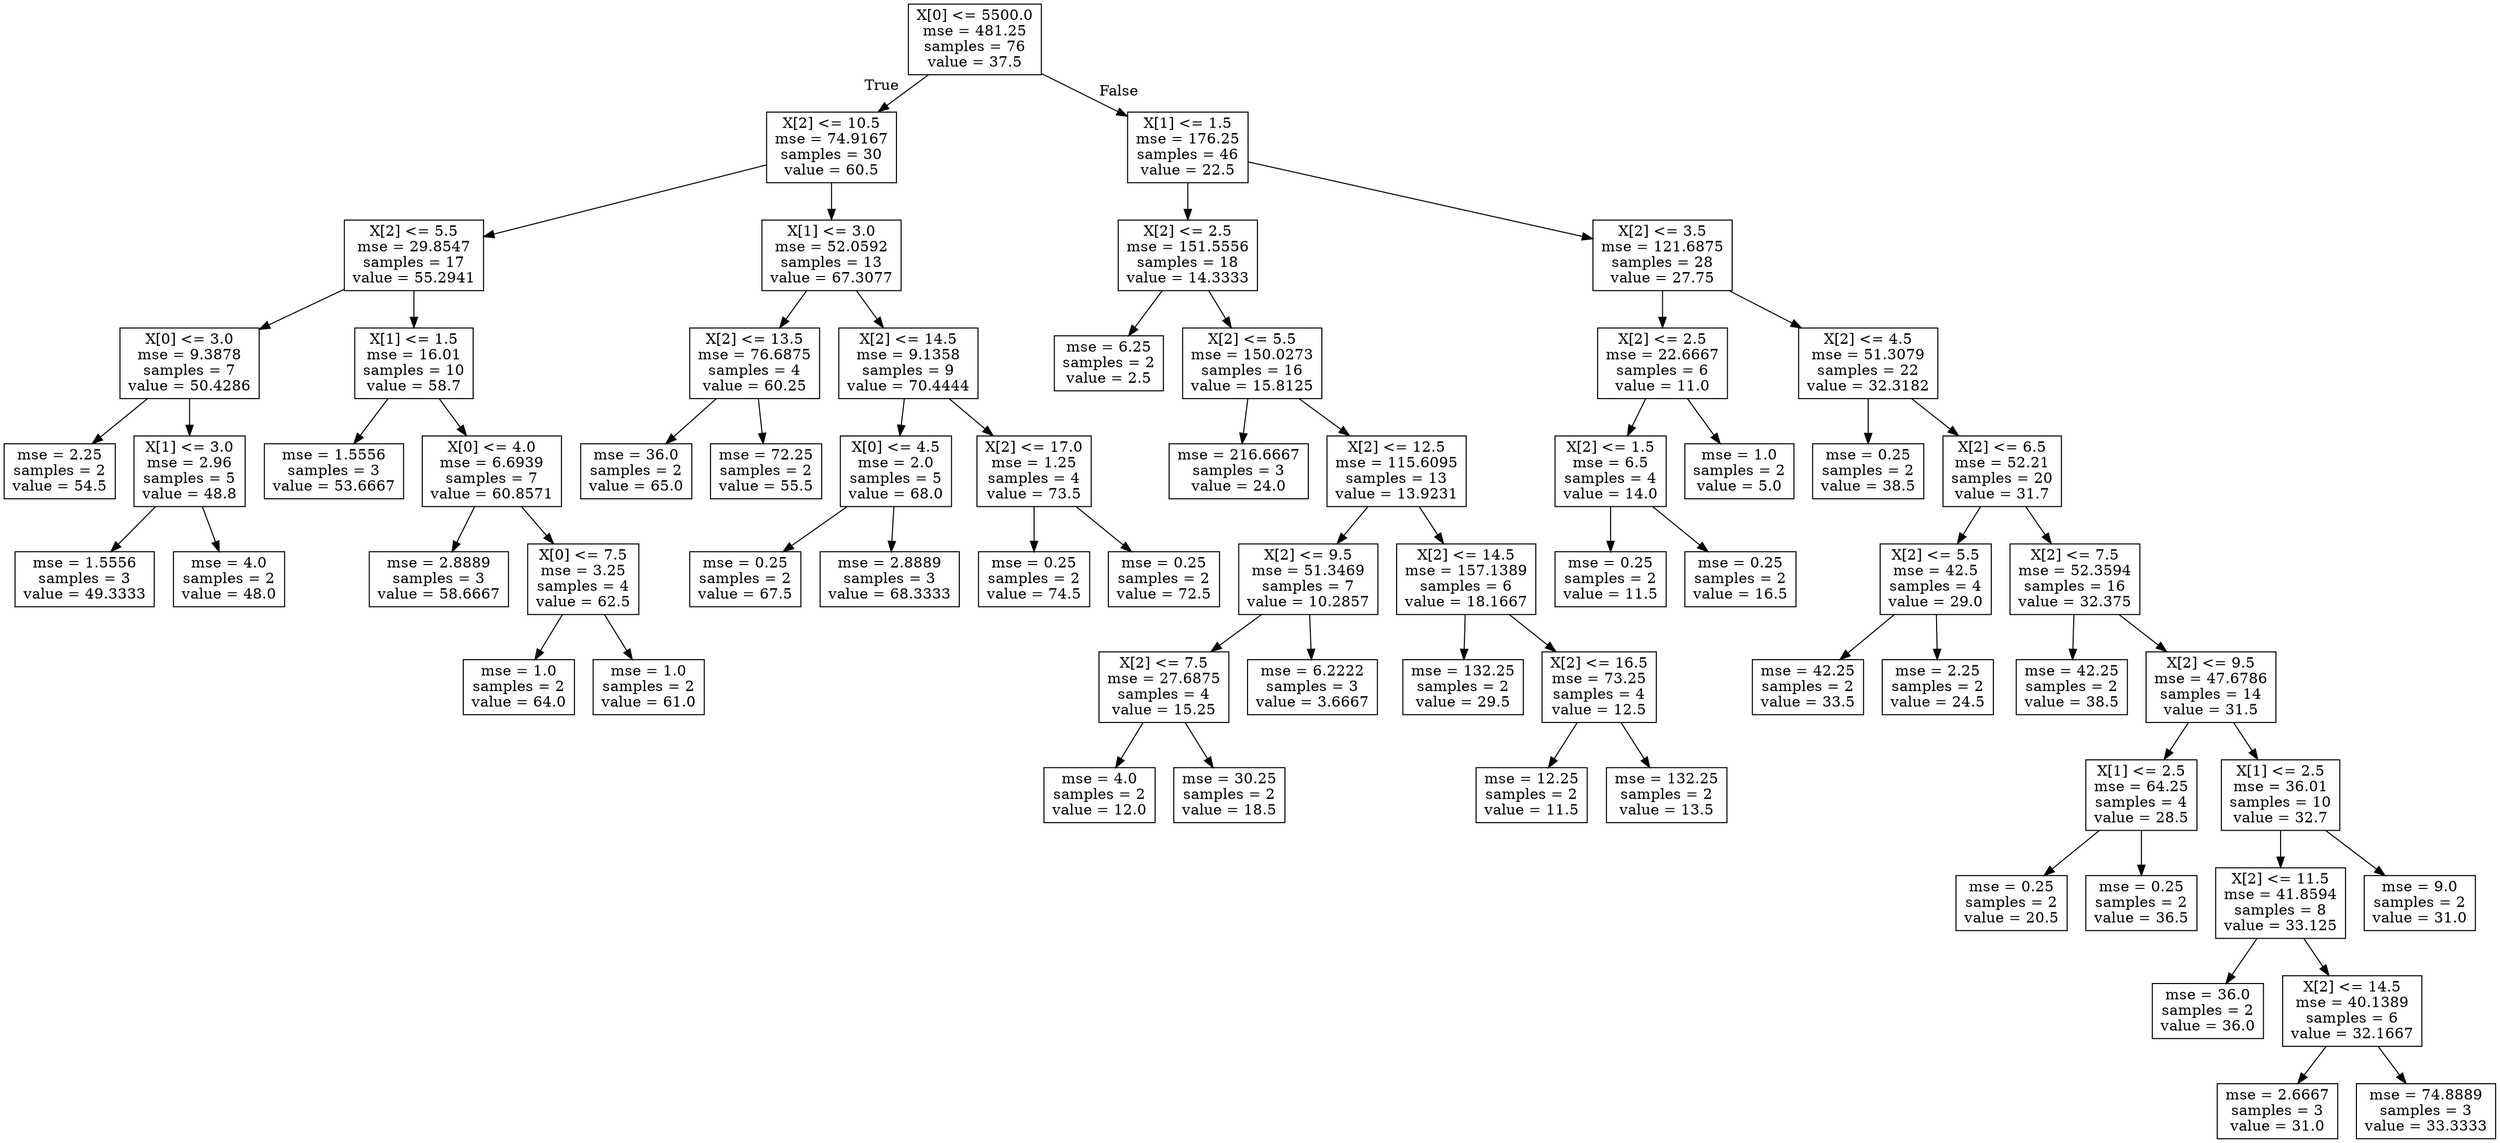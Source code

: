digraph Tree {
node [shape=box] ;
0 [label="X[0] <= 5500.0\nmse = 481.25\nsamples = 76\nvalue = 37.5"] ;
1 [label="X[2] <= 10.5\nmse = 74.9167\nsamples = 30\nvalue = 60.5"] ;
0 -> 1 [labeldistance=2.5, labelangle=45, headlabel="True"] ;
2 [label="X[2] <= 5.5\nmse = 29.8547\nsamples = 17\nvalue = 55.2941"] ;
1 -> 2 ;
3 [label="X[0] <= 3.0\nmse = 9.3878\nsamples = 7\nvalue = 50.4286"] ;
2 -> 3 ;
4 [label="mse = 2.25\nsamples = 2\nvalue = 54.5"] ;
3 -> 4 ;
5 [label="X[1] <= 3.0\nmse = 2.96\nsamples = 5\nvalue = 48.8"] ;
3 -> 5 ;
6 [label="mse = 1.5556\nsamples = 3\nvalue = 49.3333"] ;
5 -> 6 ;
7 [label="mse = 4.0\nsamples = 2\nvalue = 48.0"] ;
5 -> 7 ;
8 [label="X[1] <= 1.5\nmse = 16.01\nsamples = 10\nvalue = 58.7"] ;
2 -> 8 ;
9 [label="mse = 1.5556\nsamples = 3\nvalue = 53.6667"] ;
8 -> 9 ;
10 [label="X[0] <= 4.0\nmse = 6.6939\nsamples = 7\nvalue = 60.8571"] ;
8 -> 10 ;
11 [label="mse = 2.8889\nsamples = 3\nvalue = 58.6667"] ;
10 -> 11 ;
12 [label="X[0] <= 7.5\nmse = 3.25\nsamples = 4\nvalue = 62.5"] ;
10 -> 12 ;
13 [label="mse = 1.0\nsamples = 2\nvalue = 64.0"] ;
12 -> 13 ;
14 [label="mse = 1.0\nsamples = 2\nvalue = 61.0"] ;
12 -> 14 ;
15 [label="X[1] <= 3.0\nmse = 52.0592\nsamples = 13\nvalue = 67.3077"] ;
1 -> 15 ;
16 [label="X[2] <= 13.5\nmse = 76.6875\nsamples = 4\nvalue = 60.25"] ;
15 -> 16 ;
17 [label="mse = 36.0\nsamples = 2\nvalue = 65.0"] ;
16 -> 17 ;
18 [label="mse = 72.25\nsamples = 2\nvalue = 55.5"] ;
16 -> 18 ;
19 [label="X[2] <= 14.5\nmse = 9.1358\nsamples = 9\nvalue = 70.4444"] ;
15 -> 19 ;
20 [label="X[0] <= 4.5\nmse = 2.0\nsamples = 5\nvalue = 68.0"] ;
19 -> 20 ;
21 [label="mse = 0.25\nsamples = 2\nvalue = 67.5"] ;
20 -> 21 ;
22 [label="mse = 2.8889\nsamples = 3\nvalue = 68.3333"] ;
20 -> 22 ;
23 [label="X[2] <= 17.0\nmse = 1.25\nsamples = 4\nvalue = 73.5"] ;
19 -> 23 ;
24 [label="mse = 0.25\nsamples = 2\nvalue = 74.5"] ;
23 -> 24 ;
25 [label="mse = 0.25\nsamples = 2\nvalue = 72.5"] ;
23 -> 25 ;
26 [label="X[1] <= 1.5\nmse = 176.25\nsamples = 46\nvalue = 22.5"] ;
0 -> 26 [labeldistance=2.5, labelangle=-45, headlabel="False"] ;
27 [label="X[2] <= 2.5\nmse = 151.5556\nsamples = 18\nvalue = 14.3333"] ;
26 -> 27 ;
28 [label="mse = 6.25\nsamples = 2\nvalue = 2.5"] ;
27 -> 28 ;
29 [label="X[2] <= 5.5\nmse = 150.0273\nsamples = 16\nvalue = 15.8125"] ;
27 -> 29 ;
30 [label="mse = 216.6667\nsamples = 3\nvalue = 24.0"] ;
29 -> 30 ;
31 [label="X[2] <= 12.5\nmse = 115.6095\nsamples = 13\nvalue = 13.9231"] ;
29 -> 31 ;
32 [label="X[2] <= 9.5\nmse = 51.3469\nsamples = 7\nvalue = 10.2857"] ;
31 -> 32 ;
33 [label="X[2] <= 7.5\nmse = 27.6875\nsamples = 4\nvalue = 15.25"] ;
32 -> 33 ;
34 [label="mse = 4.0\nsamples = 2\nvalue = 12.0"] ;
33 -> 34 ;
35 [label="mse = 30.25\nsamples = 2\nvalue = 18.5"] ;
33 -> 35 ;
36 [label="mse = 6.2222\nsamples = 3\nvalue = 3.6667"] ;
32 -> 36 ;
37 [label="X[2] <= 14.5\nmse = 157.1389\nsamples = 6\nvalue = 18.1667"] ;
31 -> 37 ;
38 [label="mse = 132.25\nsamples = 2\nvalue = 29.5"] ;
37 -> 38 ;
39 [label="X[2] <= 16.5\nmse = 73.25\nsamples = 4\nvalue = 12.5"] ;
37 -> 39 ;
40 [label="mse = 12.25\nsamples = 2\nvalue = 11.5"] ;
39 -> 40 ;
41 [label="mse = 132.25\nsamples = 2\nvalue = 13.5"] ;
39 -> 41 ;
42 [label="X[2] <= 3.5\nmse = 121.6875\nsamples = 28\nvalue = 27.75"] ;
26 -> 42 ;
43 [label="X[2] <= 2.5\nmse = 22.6667\nsamples = 6\nvalue = 11.0"] ;
42 -> 43 ;
44 [label="X[2] <= 1.5\nmse = 6.5\nsamples = 4\nvalue = 14.0"] ;
43 -> 44 ;
45 [label="mse = 0.25\nsamples = 2\nvalue = 11.5"] ;
44 -> 45 ;
46 [label="mse = 0.25\nsamples = 2\nvalue = 16.5"] ;
44 -> 46 ;
47 [label="mse = 1.0\nsamples = 2\nvalue = 5.0"] ;
43 -> 47 ;
48 [label="X[2] <= 4.5\nmse = 51.3079\nsamples = 22\nvalue = 32.3182"] ;
42 -> 48 ;
49 [label="mse = 0.25\nsamples = 2\nvalue = 38.5"] ;
48 -> 49 ;
50 [label="X[2] <= 6.5\nmse = 52.21\nsamples = 20\nvalue = 31.7"] ;
48 -> 50 ;
51 [label="X[2] <= 5.5\nmse = 42.5\nsamples = 4\nvalue = 29.0"] ;
50 -> 51 ;
52 [label="mse = 42.25\nsamples = 2\nvalue = 33.5"] ;
51 -> 52 ;
53 [label="mse = 2.25\nsamples = 2\nvalue = 24.5"] ;
51 -> 53 ;
54 [label="X[2] <= 7.5\nmse = 52.3594\nsamples = 16\nvalue = 32.375"] ;
50 -> 54 ;
55 [label="mse = 42.25\nsamples = 2\nvalue = 38.5"] ;
54 -> 55 ;
56 [label="X[2] <= 9.5\nmse = 47.6786\nsamples = 14\nvalue = 31.5"] ;
54 -> 56 ;
57 [label="X[1] <= 2.5\nmse = 64.25\nsamples = 4\nvalue = 28.5"] ;
56 -> 57 ;
58 [label="mse = 0.25\nsamples = 2\nvalue = 20.5"] ;
57 -> 58 ;
59 [label="mse = 0.25\nsamples = 2\nvalue = 36.5"] ;
57 -> 59 ;
60 [label="X[1] <= 2.5\nmse = 36.01\nsamples = 10\nvalue = 32.7"] ;
56 -> 60 ;
61 [label="X[2] <= 11.5\nmse = 41.8594\nsamples = 8\nvalue = 33.125"] ;
60 -> 61 ;
62 [label="mse = 36.0\nsamples = 2\nvalue = 36.0"] ;
61 -> 62 ;
63 [label="X[2] <= 14.5\nmse = 40.1389\nsamples = 6\nvalue = 32.1667"] ;
61 -> 63 ;
64 [label="mse = 2.6667\nsamples = 3\nvalue = 31.0"] ;
63 -> 64 ;
65 [label="mse = 74.8889\nsamples = 3\nvalue = 33.3333"] ;
63 -> 65 ;
66 [label="mse = 9.0\nsamples = 2\nvalue = 31.0"] ;
60 -> 66 ;
}
